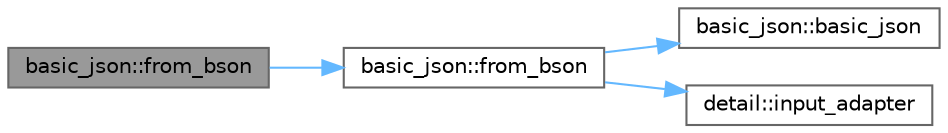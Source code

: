 digraph "basic_json::from_bson"
{
 // LATEX_PDF_SIZE
  bgcolor="transparent";
  edge [fontname=Helvetica,fontsize=10,labelfontname=Helvetica,labelfontsize=10];
  node [fontname=Helvetica,fontsize=10,shape=box,height=0.2,width=0.4];
  rankdir="LR";
  Node1 [id="Node000001",label="basic_json::from_bson",height=0.2,width=0.4,color="gray40", fillcolor="grey60", style="filled", fontcolor="black",tooltip=" "];
  Node1 -> Node2 [id="edge1_Node000001_Node000002",color="steelblue1",style="solid",tooltip=" "];
  Node2 [id="Node000002",label="basic_json::from_bson",height=0.2,width=0.4,color="grey40", fillcolor="white", style="filled",URL="$classbasic__json.html#a4b0dfca88b11ea59a2568707767622d8",tooltip="create a JSON value from an input in BSON format"];
  Node2 -> Node3 [id="edge2_Node000002_Node000003",color="steelblue1",style="solid",tooltip=" "];
  Node3 [id="Node000003",label="basic_json::basic_json",height=0.2,width=0.4,color="grey40", fillcolor="white", style="filled",URL="$classbasic__json.html#ae2d5bc42270881ed3e219e8b1456fec5",tooltip="create an empty value with a given type"];
  Node2 -> Node4 [id="edge3_Node000002_Node000004",color="steelblue1",style="solid",tooltip=" "];
  Node4 [id="Node000004",label="detail::input_adapter",height=0.2,width=0.4,color="grey40", fillcolor="white", style="filled",URL="$namespacedetail.html#aada1510d1b55ad2faf4a71c70cffb374",tooltip=" "];
}
